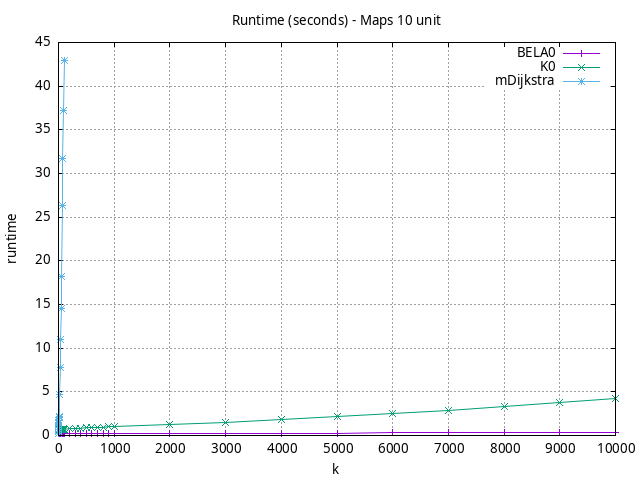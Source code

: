 #!/usr/bin/gnuplot
# -*- coding: utf-8 -*-
#
# results/maps/unit/10/random512-10.brute-force.unit.runtime.gnuplot
#
# Started on 04/07/2024 21:44:07
# Author: Carlos Linares López
set grid
set xlabel "k"
set ylabel "runtime"

set title "Runtime (seconds) - Maps 10 unit"

set terminal png enhanced font "Ariel,10"
set output 'random512-10.brute-force.unit.runtime.png'

plot "-" title "BELA0"      with linesp, "-" title "K0"      with linesp, "-" title "mDijkstra"      with linesp

	1 0.22281392
	2 0.22232122
	3 0.22253257999999998
	4 0.22457851
	5 0.22279424000000003
	6 0.22327641
	7 0.22482437
	8 0.22663674000000003
	9 0.22788603999999996
	10 0.22289611
	20 0.22266135
	30 0.22367735999999996
	40 0.22385704999999997
	50 0.22602916
	60 0.22798783000000003
	70 0.22937282
	80 0.23025232000000004
	90 0.23093001000000002
	100 0.22447368
	200 0.22575879999999998
	300 0.22672380999999997
	400 0.22920661999999997
	500 0.23095918000000001
	600 0.23232802000000002
	700 0.23396803000000002
	800 0.23667931
	900 0.23600930999999994
	1000 0.23022493
	2000 0.24006002
	3000 0.26500421999999996
	4000 0.2737089
	5000 0.28443849
	6000 0.29682228
	7000 0.31683900000000004
	8000 0.33038749
	9000 0.3314570099999999
	10000 0.34042091999999996
end
	1 0.7184667800000001
	2 0.71469516
	3 0.7169826800000001
	4 0.7170824000000002
	5 0.7186688099999999
	6 0.71972426
	7 0.7227925800000001
	8 0.7214453600000001
	9 0.7219380399999998
	10 0.7221002400000001
	20 0.7239193499999999
	30 0.7266606599999998
	40 0.7276457399999999
	50 0.7324004800000001
	60 0.7353736099999999
	70 0.73796406
	80 0.7387333600000001
	90 0.74273761
	100 0.7398265599999999
	200 0.7613412400000001
	300 0.78870744
	400 0.82142461
	500 0.85908313
	600 0.9002942899999998
	700 0.9404904200000002
	800 0.96432033
	900 0.9851777899999999
	1000 1.00228499
	2000 1.2387916
	3000 1.5081748000000001
	4000 1.8061342999999996
	5000 2.1410272
	6000 2.4994435999999998
	7000 2.8872245000000003
	8000 3.3103806
	9000 3.7671959
	10000 4.2481843
end
	1 0.260876
	2 0.47500627
	3 0.68397075
	4 0.8793689599999999
	5 1.0893256000000002
	6 1.3183766999999997
	7 1.5415716999999998
	8 1.7704893
	9 2.0192176
	10 2.1459258
	20 4.7340782
	30 7.7656035
	40 10.955314000000001
	50 14.526777000000004
	60 18.232988999999996
	70 26.299200000000006
	80 31.666823
	90 37.199225999999996
	100 42.93573799999999
end
